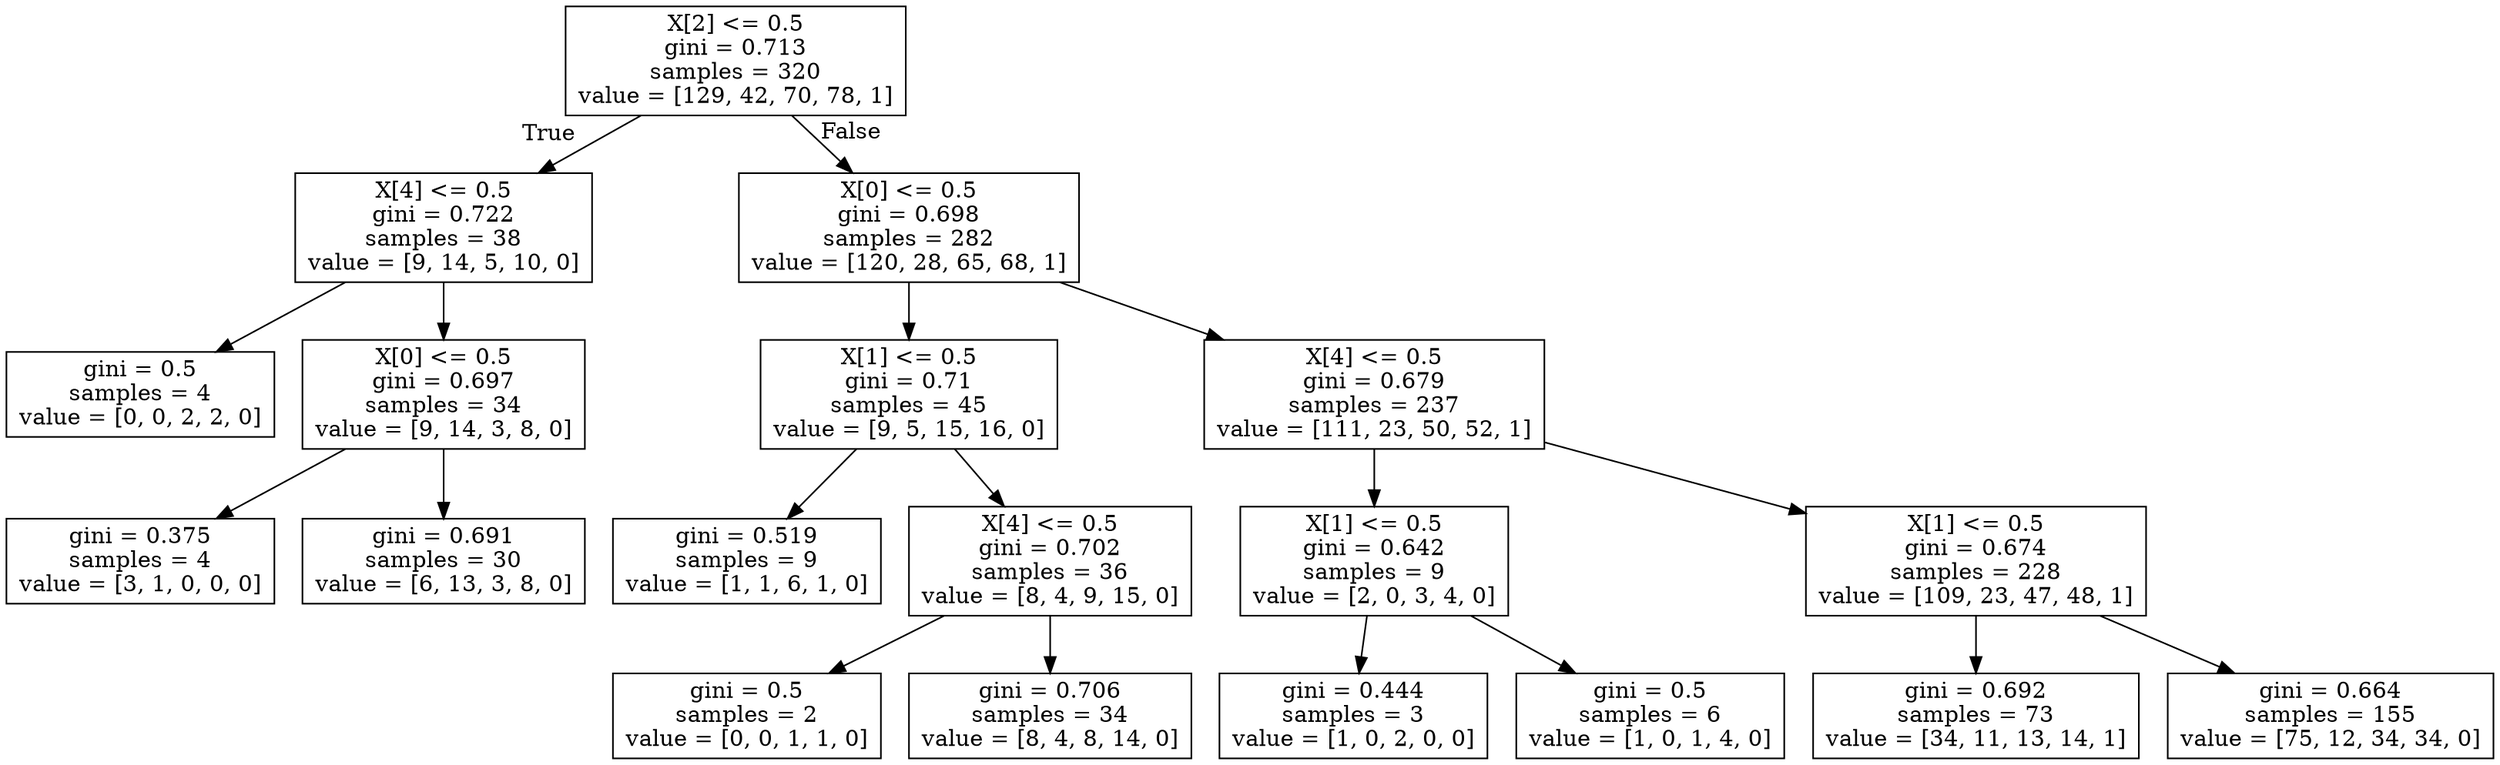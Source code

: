 digraph Tree {
node [shape=box] ;
0 [label="X[2] <= 0.5\ngini = 0.713\nsamples = 320\nvalue = [129, 42, 70, 78, 1]"] ;
1 [label="X[4] <= 0.5\ngini = 0.722\nsamples = 38\nvalue = [9, 14, 5, 10, 0]"] ;
0 -> 1 [labeldistance=2.5, labelangle=45, headlabel="True"] ;
2 [label="gini = 0.5\nsamples = 4\nvalue = [0, 0, 2, 2, 0]"] ;
1 -> 2 ;
3 [label="X[0] <= 0.5\ngini = 0.697\nsamples = 34\nvalue = [9, 14, 3, 8, 0]"] ;
1 -> 3 ;
4 [label="gini = 0.375\nsamples = 4\nvalue = [3, 1, 0, 0, 0]"] ;
3 -> 4 ;
5 [label="gini = 0.691\nsamples = 30\nvalue = [6, 13, 3, 8, 0]"] ;
3 -> 5 ;
6 [label="X[0] <= 0.5\ngini = 0.698\nsamples = 282\nvalue = [120, 28, 65, 68, 1]"] ;
0 -> 6 [labeldistance=2.5, labelangle=-45, headlabel="False"] ;
7 [label="X[1] <= 0.5\ngini = 0.71\nsamples = 45\nvalue = [9, 5, 15, 16, 0]"] ;
6 -> 7 ;
8 [label="gini = 0.519\nsamples = 9\nvalue = [1, 1, 6, 1, 0]"] ;
7 -> 8 ;
9 [label="X[4] <= 0.5\ngini = 0.702\nsamples = 36\nvalue = [8, 4, 9, 15, 0]"] ;
7 -> 9 ;
10 [label="gini = 0.5\nsamples = 2\nvalue = [0, 0, 1, 1, 0]"] ;
9 -> 10 ;
11 [label="gini = 0.706\nsamples = 34\nvalue = [8, 4, 8, 14, 0]"] ;
9 -> 11 ;
12 [label="X[4] <= 0.5\ngini = 0.679\nsamples = 237\nvalue = [111, 23, 50, 52, 1]"] ;
6 -> 12 ;
13 [label="X[1] <= 0.5\ngini = 0.642\nsamples = 9\nvalue = [2, 0, 3, 4, 0]"] ;
12 -> 13 ;
14 [label="gini = 0.444\nsamples = 3\nvalue = [1, 0, 2, 0, 0]"] ;
13 -> 14 ;
15 [label="gini = 0.5\nsamples = 6\nvalue = [1, 0, 1, 4, 0]"] ;
13 -> 15 ;
16 [label="X[1] <= 0.5\ngini = 0.674\nsamples = 228\nvalue = [109, 23, 47, 48, 1]"] ;
12 -> 16 ;
17 [label="gini = 0.692\nsamples = 73\nvalue = [34, 11, 13, 14, 1]"] ;
16 -> 17 ;
18 [label="gini = 0.664\nsamples = 155\nvalue = [75, 12, 34, 34, 0]"] ;
16 -> 18 ;
}